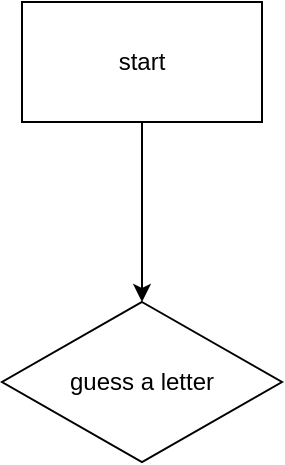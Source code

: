 <mxfile version="20.8.4" type="github"><diagram id="9PaQuQQo9Y3UkfievkwF" name="Page-1"><mxGraphModel dx="1044" dy="808" grid="1" gridSize="10" guides="1" tooltips="1" connect="1" arrows="1" fold="1" page="1" pageScale="1" pageWidth="850" pageHeight="1100" math="0" shadow="0"><root><mxCell id="0"/><mxCell id="1" parent="0"/><mxCell id="72xcLENj7SliTXWUpEw3-1" value="guess a letter" style="rhombus;whiteSpace=wrap;html=1;" vertex="1" parent="1"><mxGeometry x="210" y="200" width="140" height="80" as="geometry"/></mxCell><mxCell id="72xcLENj7SliTXWUpEw3-2" value="start" style="rounded=0;whiteSpace=wrap;html=1;" vertex="1" parent="1"><mxGeometry x="220" y="50" width="120" height="60" as="geometry"/></mxCell><mxCell id="72xcLENj7SliTXWUpEw3-3" value="" style="endArrow=classic;html=1;rounded=0;exitX=0.5;exitY=1;exitDx=0;exitDy=0;entryX=0.5;entryY=0;entryDx=0;entryDy=0;" edge="1" parent="1" source="72xcLENj7SliTXWUpEw3-2" target="72xcLENj7SliTXWUpEw3-1"><mxGeometry width="50" height="50" relative="1" as="geometry"><mxPoint x="450" y="290" as="sourcePoint"/><mxPoint x="450" y="390" as="targetPoint"/></mxGeometry></mxCell></root></mxGraphModel></diagram></mxfile>